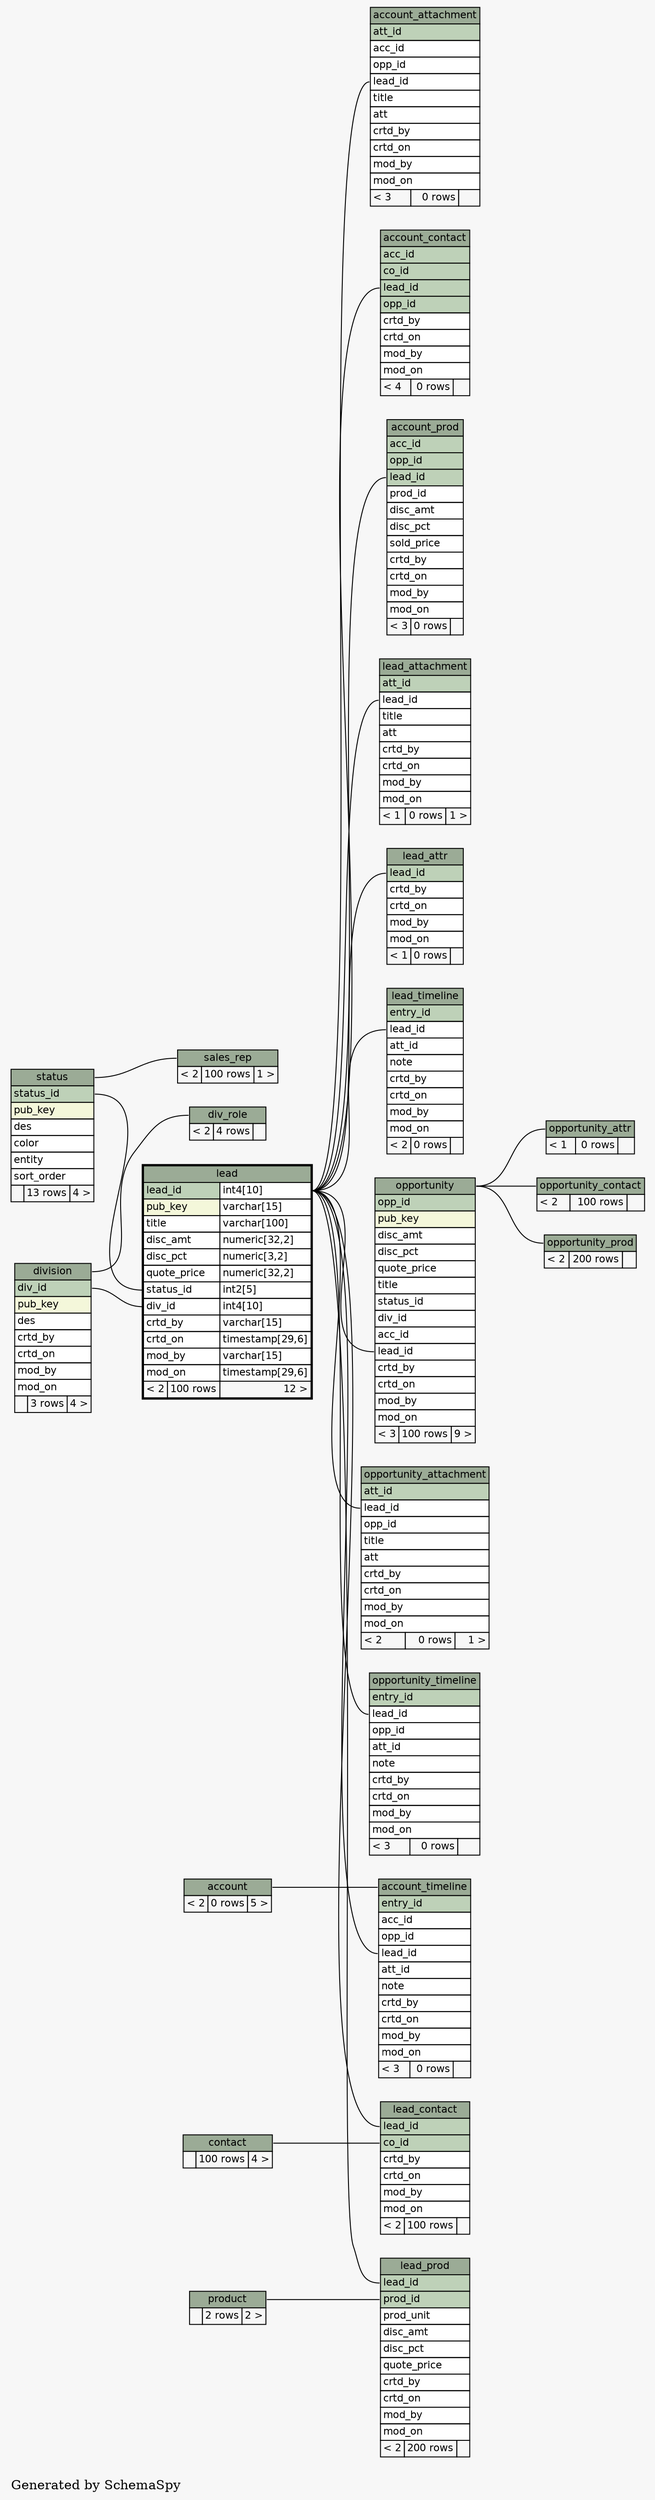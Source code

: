 // dot 2.38.0 on Windows 7 6.1
digraph "twoDegreesRelationshipsGraph" {
  graph [
    rankdir="RL"
    bgcolor="#f7f7f7"
    label="\nGenerated by SchemaSpy"
    labeljust="l"
  ];
  node [
    fontname="Helvetica"
    fontsize="11"
    shape="plaintext"
  ];
  edge [
    arrowsize="0.8"
  ];
  "account_attachment":"lead_id":w -> "lead":"lead_id.type":e [arrowtail=crowodot arrowhead=none];
  "account_contact":"lead_id":w -> "lead":"lead_id.type":e [arrowtail=crowtee arrowhead=none];
  "account_prod":"lead_id":w -> "lead":"lead_id.type":e [arrowtail=crowtee arrowhead=none];
  "account_timeline":"account_timeline.heading":w -> "account":"account.heading":e [arrowtail=crowtee arrowhead=none];
  "account_timeline":"lead_id":w -> "lead":"lead_id.type":e [arrowtail=crowodot arrowhead=none];
  "div_role":"div_role.heading":w -> "division":"division.heading":e [arrowtail=crowtee arrowhead=none];
  "lead":"div_id":w -> "division":"div_id":e [arrowtail=crowtee arrowhead=none];
  "lead":"status_id":w -> "status":"status_id":e [arrowtail=crowtee arrowhead=none];
  "lead_attachment":"lead_id":w -> "lead":"lead_id.type":e [arrowtail=crowtee arrowhead=none];
  "lead_attr":"lead_id":w -> "lead":"lead_id.type":e [arrowtail=tee arrowhead=none];
  "lead_contact":"co_id":w -> "contact":"contact.heading":e [arrowtail=crowtee arrowhead=none];
  "lead_contact":"lead_id":w -> "lead":"lead_id.type":e [arrowtail=crowtee arrowhead=none];
  "lead_prod":"lead_id":w -> "lead":"lead_id.type":e [arrowtail=crowtee arrowhead=none];
  "lead_prod":"prod_id":w -> "product":"product.heading":e [arrowtail=crowtee arrowhead=none];
  "lead_timeline":"lead_id":w -> "lead":"lead_id.type":e [arrowtail=crowtee arrowhead=none];
  "opportunity":"lead_id":w -> "lead":"lead_id.type":e [arrowtail=crowodot arrowhead=none];
  "opportunity_attachment":"lead_id":w -> "lead":"lead_id.type":e [arrowtail=crowtee arrowhead=none];
  "opportunity_attr":"opportunity_attr.heading":w -> "opportunity":"opportunity.heading":e [arrowtail=tee arrowhead=none];
  "opportunity_contact":"opportunity_contact.heading":w -> "opportunity":"opportunity.heading":e [arrowtail=crowtee arrowhead=none];
  "opportunity_prod":"opportunity_prod.heading":w -> "opportunity":"opportunity.heading":e [arrowtail=crowtee arrowhead=none];
  "opportunity_timeline":"lead_id":w -> "lead":"lead_id.type":e [arrowtail=crowodot arrowhead=none];
  "sales_rep":"sales_rep.heading":w -> "status":"status.heading":e [arrowtail=crowtee arrowhead=none];
  "account" [
    label=<
    <TABLE BORDER="0" CELLBORDER="1" CELLSPACING="0" BGCOLOR="#ffffff">
      <TR><TD PORT="account.heading" COLSPAN="3" BGCOLOR="#9bab96" ALIGN="CENTER">account</TD></TR>
      <TR><TD ALIGN="LEFT" BGCOLOR="#f7f7f7">&lt; 2</TD><TD ALIGN="RIGHT" BGCOLOR="#f7f7f7">0 rows</TD><TD ALIGN="RIGHT" BGCOLOR="#f7f7f7">5 &gt;</TD></TR>
    </TABLE>>
    URL="account.html#graph"
    tooltip="account"
  ];
  "account_attachment" [
    label=<
    <TABLE BORDER="0" CELLBORDER="1" CELLSPACING="0" BGCOLOR="#ffffff">
      <TR><TD PORT="account_attachment.heading" COLSPAN="3" BGCOLOR="#9bab96" ALIGN="CENTER">account_attachment</TD></TR>
      <TR><TD PORT="att_id" COLSPAN="3" BGCOLOR="#bed1b8" ALIGN="LEFT">att_id</TD></TR>
      <TR><TD PORT="acc_id" COLSPAN="3" ALIGN="LEFT">acc_id</TD></TR>
      <TR><TD PORT="opp_id" COLSPAN="3" ALIGN="LEFT">opp_id</TD></TR>
      <TR><TD PORT="lead_id" COLSPAN="3" ALIGN="LEFT">lead_id</TD></TR>
      <TR><TD PORT="title" COLSPAN="3" ALIGN="LEFT">title</TD></TR>
      <TR><TD PORT="att" COLSPAN="3" ALIGN="LEFT">att</TD></TR>
      <TR><TD PORT="crtd_by" COLSPAN="3" ALIGN="LEFT">crtd_by</TD></TR>
      <TR><TD PORT="crtd_on" COLSPAN="3" ALIGN="LEFT">crtd_on</TD></TR>
      <TR><TD PORT="mod_by" COLSPAN="3" ALIGN="LEFT">mod_by</TD></TR>
      <TR><TD PORT="mod_on" COLSPAN="3" ALIGN="LEFT">mod_on</TD></TR>
      <TR><TD ALIGN="LEFT" BGCOLOR="#f7f7f7">&lt; 3</TD><TD ALIGN="RIGHT" BGCOLOR="#f7f7f7">0 rows</TD><TD ALIGN="RIGHT" BGCOLOR="#f7f7f7">  </TD></TR>
    </TABLE>>
    URL="account_attachment.html#graph"
    tooltip="account_attachment"
  ];
  "account_contact" [
    label=<
    <TABLE BORDER="0" CELLBORDER="1" CELLSPACING="0" BGCOLOR="#ffffff">
      <TR><TD PORT="account_contact.heading" COLSPAN="3" BGCOLOR="#9bab96" ALIGN="CENTER">account_contact</TD></TR>
      <TR><TD PORT="acc_id" COLSPAN="3" BGCOLOR="#bed1b8" ALIGN="LEFT">acc_id</TD></TR>
      <TR><TD PORT="co_id" COLSPAN="3" BGCOLOR="#bed1b8" ALIGN="LEFT">co_id</TD></TR>
      <TR><TD PORT="lead_id" COLSPAN="3" BGCOLOR="#bed1b8" ALIGN="LEFT">lead_id</TD></TR>
      <TR><TD PORT="opp_id" COLSPAN="3" BGCOLOR="#bed1b8" ALIGN="LEFT">opp_id</TD></TR>
      <TR><TD PORT="crtd_by" COLSPAN="3" ALIGN="LEFT">crtd_by</TD></TR>
      <TR><TD PORT="crtd_on" COLSPAN="3" ALIGN="LEFT">crtd_on</TD></TR>
      <TR><TD PORT="mod_by" COLSPAN="3" ALIGN="LEFT">mod_by</TD></TR>
      <TR><TD PORT="mod_on" COLSPAN="3" ALIGN="LEFT">mod_on</TD></TR>
      <TR><TD ALIGN="LEFT" BGCOLOR="#f7f7f7">&lt; 4</TD><TD ALIGN="RIGHT" BGCOLOR="#f7f7f7">0 rows</TD><TD ALIGN="RIGHT" BGCOLOR="#f7f7f7">  </TD></TR>
    </TABLE>>
    URL="account_contact.html#graph"
    tooltip="account_contact"
  ];
  "account_prod" [
    label=<
    <TABLE BORDER="0" CELLBORDER="1" CELLSPACING="0" BGCOLOR="#ffffff">
      <TR><TD PORT="account_prod.heading" COLSPAN="3" BGCOLOR="#9bab96" ALIGN="CENTER">account_prod</TD></TR>
      <TR><TD PORT="acc_id" COLSPAN="3" BGCOLOR="#bed1b8" ALIGN="LEFT">acc_id</TD></TR>
      <TR><TD PORT="opp_id" COLSPAN="3" BGCOLOR="#bed1b8" ALIGN="LEFT">opp_id</TD></TR>
      <TR><TD PORT="lead_id" COLSPAN="3" BGCOLOR="#bed1b8" ALIGN="LEFT">lead_id</TD></TR>
      <TR><TD PORT="prod_id" COLSPAN="3" ALIGN="LEFT">prod_id</TD></TR>
      <TR><TD PORT="disc_amt" COLSPAN="3" ALIGN="LEFT">disc_amt</TD></TR>
      <TR><TD PORT="disc_pct" COLSPAN="3" ALIGN="LEFT">disc_pct</TD></TR>
      <TR><TD PORT="sold_price" COLSPAN="3" ALIGN="LEFT">sold_price</TD></TR>
      <TR><TD PORT="crtd_by" COLSPAN="3" ALIGN="LEFT">crtd_by</TD></TR>
      <TR><TD PORT="crtd_on" COLSPAN="3" ALIGN="LEFT">crtd_on</TD></TR>
      <TR><TD PORT="mod_by" COLSPAN="3" ALIGN="LEFT">mod_by</TD></TR>
      <TR><TD PORT="mod_on" COLSPAN="3" ALIGN="LEFT">mod_on</TD></TR>
      <TR><TD ALIGN="LEFT" BGCOLOR="#f7f7f7">&lt; 3</TD><TD ALIGN="RIGHT" BGCOLOR="#f7f7f7">0 rows</TD><TD ALIGN="RIGHT" BGCOLOR="#f7f7f7">  </TD></TR>
    </TABLE>>
    URL="account_prod.html#graph"
    tooltip="account_prod"
  ];
  "account_timeline" [
    label=<
    <TABLE BORDER="0" CELLBORDER="1" CELLSPACING="0" BGCOLOR="#ffffff">
      <TR><TD PORT="account_timeline.heading" COLSPAN="3" BGCOLOR="#9bab96" ALIGN="CENTER">account_timeline</TD></TR>
      <TR><TD PORT="entry_id" COLSPAN="3" BGCOLOR="#bed1b8" ALIGN="LEFT">entry_id</TD></TR>
      <TR><TD PORT="acc_id" COLSPAN="3" ALIGN="LEFT">acc_id</TD></TR>
      <TR><TD PORT="opp_id" COLSPAN="3" ALIGN="LEFT">opp_id</TD></TR>
      <TR><TD PORT="lead_id" COLSPAN="3" ALIGN="LEFT">lead_id</TD></TR>
      <TR><TD PORT="att_id" COLSPAN="3" ALIGN="LEFT">att_id</TD></TR>
      <TR><TD PORT="note" COLSPAN="3" ALIGN="LEFT">note</TD></TR>
      <TR><TD PORT="crtd_by" COLSPAN="3" ALIGN="LEFT">crtd_by</TD></TR>
      <TR><TD PORT="crtd_on" COLSPAN="3" ALIGN="LEFT">crtd_on</TD></TR>
      <TR><TD PORT="mod_by" COLSPAN="3" ALIGN="LEFT">mod_by</TD></TR>
      <TR><TD PORT="mod_on" COLSPAN="3" ALIGN="LEFT">mod_on</TD></TR>
      <TR><TD ALIGN="LEFT" BGCOLOR="#f7f7f7">&lt; 3</TD><TD ALIGN="RIGHT" BGCOLOR="#f7f7f7">0 rows</TD><TD ALIGN="RIGHT" BGCOLOR="#f7f7f7">  </TD></TR>
    </TABLE>>
    URL="account_timeline.html#graph"
    tooltip="account_timeline"
  ];
  "contact" [
    label=<
    <TABLE BORDER="0" CELLBORDER="1" CELLSPACING="0" BGCOLOR="#ffffff">
      <TR><TD PORT="contact.heading" COLSPAN="3" BGCOLOR="#9bab96" ALIGN="CENTER">contact</TD></TR>
      <TR><TD ALIGN="LEFT" BGCOLOR="#f7f7f7">  </TD><TD ALIGN="RIGHT" BGCOLOR="#f7f7f7">100 rows</TD><TD ALIGN="RIGHT" BGCOLOR="#f7f7f7">4 &gt;</TD></TR>
    </TABLE>>
    URL="contact.html#graph"
    tooltip="contact"
  ];
  "div_role" [
    label=<
    <TABLE BORDER="0" CELLBORDER="1" CELLSPACING="0" BGCOLOR="#ffffff">
      <TR><TD PORT="div_role.heading" COLSPAN="3" BGCOLOR="#9bab96" ALIGN="CENTER">div_role</TD></TR>
      <TR><TD ALIGN="LEFT" BGCOLOR="#f7f7f7">&lt; 2</TD><TD ALIGN="RIGHT" BGCOLOR="#f7f7f7">4 rows</TD><TD ALIGN="RIGHT" BGCOLOR="#f7f7f7">  </TD></TR>
    </TABLE>>
    URL="div_role.html#graph"
    tooltip="div_role"
  ];
  "division" [
    label=<
    <TABLE BORDER="0" CELLBORDER="1" CELLSPACING="0" BGCOLOR="#ffffff">
      <TR><TD PORT="division.heading" COLSPAN="3" BGCOLOR="#9bab96" ALIGN="CENTER">division</TD></TR>
      <TR><TD PORT="div_id" COLSPAN="3" BGCOLOR="#bed1b8" ALIGN="LEFT">div_id</TD></TR>
      <TR><TD PORT="pub_key" COLSPAN="3" BGCOLOR="#f4f7da" ALIGN="LEFT">pub_key</TD></TR>
      <TR><TD PORT="des" COLSPAN="3" ALIGN="LEFT">des</TD></TR>
      <TR><TD PORT="crtd_by" COLSPAN="3" ALIGN="LEFT">crtd_by</TD></TR>
      <TR><TD PORT="crtd_on" COLSPAN="3" ALIGN="LEFT">crtd_on</TD></TR>
      <TR><TD PORT="mod_by" COLSPAN="3" ALIGN="LEFT">mod_by</TD></TR>
      <TR><TD PORT="mod_on" COLSPAN="3" ALIGN="LEFT">mod_on</TD></TR>
      <TR><TD ALIGN="LEFT" BGCOLOR="#f7f7f7">  </TD><TD ALIGN="RIGHT" BGCOLOR="#f7f7f7">3 rows</TD><TD ALIGN="RIGHT" BGCOLOR="#f7f7f7">4 &gt;</TD></TR>
    </TABLE>>
    URL="division.html#graph"
    tooltip="division"
  ];
  "lead" [
    label=<
    <TABLE BORDER="2" CELLBORDER="1" CELLSPACING="0" BGCOLOR="#ffffff">
      <TR><TD PORT="lead.heading" COLSPAN="3" BGCOLOR="#9bab96" ALIGN="CENTER">lead</TD></TR>
      <TR><TD PORT="lead_id" COLSPAN="2" BGCOLOR="#bed1b8" ALIGN="LEFT">lead_id</TD><TD PORT="lead_id.type" ALIGN="LEFT">int4[10]</TD></TR>
      <TR><TD PORT="pub_key" COLSPAN="2" BGCOLOR="#f4f7da" ALIGN="LEFT">pub_key</TD><TD PORT="pub_key.type" ALIGN="LEFT">varchar[15]</TD></TR>
      <TR><TD PORT="title" COLSPAN="2" ALIGN="LEFT">title</TD><TD PORT="title.type" ALIGN="LEFT">varchar[100]</TD></TR>
      <TR><TD PORT="disc_amt" COLSPAN="2" ALIGN="LEFT">disc_amt</TD><TD PORT="disc_amt.type" ALIGN="LEFT">numeric[32,2]</TD></TR>
      <TR><TD PORT="disc_pct" COLSPAN="2" ALIGN="LEFT">disc_pct</TD><TD PORT="disc_pct.type" ALIGN="LEFT">numeric[3,2]</TD></TR>
      <TR><TD PORT="quote_price" COLSPAN="2" ALIGN="LEFT">quote_price</TD><TD PORT="quote_price.type" ALIGN="LEFT">numeric[32,2]</TD></TR>
      <TR><TD PORT="status_id" COLSPAN="2" ALIGN="LEFT">status_id</TD><TD PORT="status_id.type" ALIGN="LEFT">int2[5]</TD></TR>
      <TR><TD PORT="div_id" COLSPAN="2" ALIGN="LEFT">div_id</TD><TD PORT="div_id.type" ALIGN="LEFT">int4[10]</TD></TR>
      <TR><TD PORT="crtd_by" COLSPAN="2" ALIGN="LEFT">crtd_by</TD><TD PORT="crtd_by.type" ALIGN="LEFT">varchar[15]</TD></TR>
      <TR><TD PORT="crtd_on" COLSPAN="2" ALIGN="LEFT">crtd_on</TD><TD PORT="crtd_on.type" ALIGN="LEFT">timestamp[29,6]</TD></TR>
      <TR><TD PORT="mod_by" COLSPAN="2" ALIGN="LEFT">mod_by</TD><TD PORT="mod_by.type" ALIGN="LEFT">varchar[15]</TD></TR>
      <TR><TD PORT="mod_on" COLSPAN="2" ALIGN="LEFT">mod_on</TD><TD PORT="mod_on.type" ALIGN="LEFT">timestamp[29,6]</TD></TR>
      <TR><TD ALIGN="LEFT" BGCOLOR="#f7f7f7">&lt; 2</TD><TD ALIGN="RIGHT" BGCOLOR="#f7f7f7">100 rows</TD><TD ALIGN="RIGHT" BGCOLOR="#f7f7f7">12 &gt;</TD></TR>
    </TABLE>>
    URL="lead.html#"
    tooltip="lead"
  ];
  "lead_attachment" [
    label=<
    <TABLE BORDER="0" CELLBORDER="1" CELLSPACING="0" BGCOLOR="#ffffff">
      <TR><TD PORT="lead_attachment.heading" COLSPAN="3" BGCOLOR="#9bab96" ALIGN="CENTER">lead_attachment</TD></TR>
      <TR><TD PORT="att_id" COLSPAN="3" BGCOLOR="#bed1b8" ALIGN="LEFT">att_id</TD></TR>
      <TR><TD PORT="lead_id" COLSPAN="3" ALIGN="LEFT">lead_id</TD></TR>
      <TR><TD PORT="title" COLSPAN="3" ALIGN="LEFT">title</TD></TR>
      <TR><TD PORT="att" COLSPAN="3" ALIGN="LEFT">att</TD></TR>
      <TR><TD PORT="crtd_by" COLSPAN="3" ALIGN="LEFT">crtd_by</TD></TR>
      <TR><TD PORT="crtd_on" COLSPAN="3" ALIGN="LEFT">crtd_on</TD></TR>
      <TR><TD PORT="mod_by" COLSPAN="3" ALIGN="LEFT">mod_by</TD></TR>
      <TR><TD PORT="mod_on" COLSPAN="3" ALIGN="LEFT">mod_on</TD></TR>
      <TR><TD ALIGN="LEFT" BGCOLOR="#f7f7f7">&lt; 1</TD><TD ALIGN="RIGHT" BGCOLOR="#f7f7f7">0 rows</TD><TD ALIGN="RIGHT" BGCOLOR="#f7f7f7">1 &gt;</TD></TR>
    </TABLE>>
    URL="lead_attachment.html#graph"
    tooltip="lead_attachment"
  ];
  "lead_attr" [
    label=<
    <TABLE BORDER="0" CELLBORDER="1" CELLSPACING="0" BGCOLOR="#ffffff">
      <TR><TD PORT="lead_attr.heading" COLSPAN="3" BGCOLOR="#9bab96" ALIGN="CENTER">lead_attr</TD></TR>
      <TR><TD PORT="lead_id" COLSPAN="3" BGCOLOR="#bed1b8" ALIGN="LEFT">lead_id</TD></TR>
      <TR><TD PORT="crtd_by" COLSPAN="3" ALIGN="LEFT">crtd_by</TD></TR>
      <TR><TD PORT="crtd_on" COLSPAN="3" ALIGN="LEFT">crtd_on</TD></TR>
      <TR><TD PORT="mod_by" COLSPAN="3" ALIGN="LEFT">mod_by</TD></TR>
      <TR><TD PORT="mod_on" COLSPAN="3" ALIGN="LEFT">mod_on</TD></TR>
      <TR><TD ALIGN="LEFT" BGCOLOR="#f7f7f7">&lt; 1</TD><TD ALIGN="RIGHT" BGCOLOR="#f7f7f7">0 rows</TD><TD ALIGN="RIGHT" BGCOLOR="#f7f7f7">  </TD></TR>
    </TABLE>>
    URL="lead_attr.html#graph"
    tooltip="lead_attr"
  ];
  "lead_contact" [
    label=<
    <TABLE BORDER="0" CELLBORDER="1" CELLSPACING="0" BGCOLOR="#ffffff">
      <TR><TD PORT="lead_contact.heading" COLSPAN="3" BGCOLOR="#9bab96" ALIGN="CENTER">lead_contact</TD></TR>
      <TR><TD PORT="lead_id" COLSPAN="3" BGCOLOR="#bed1b8" ALIGN="LEFT">lead_id</TD></TR>
      <TR><TD PORT="co_id" COLSPAN="3" BGCOLOR="#bed1b8" ALIGN="LEFT">co_id</TD></TR>
      <TR><TD PORT="crtd_by" COLSPAN="3" ALIGN="LEFT">crtd_by</TD></TR>
      <TR><TD PORT="crtd_on" COLSPAN="3" ALIGN="LEFT">crtd_on</TD></TR>
      <TR><TD PORT="mod_by" COLSPAN="3" ALIGN="LEFT">mod_by</TD></TR>
      <TR><TD PORT="mod_on" COLSPAN="3" ALIGN="LEFT">mod_on</TD></TR>
      <TR><TD ALIGN="LEFT" BGCOLOR="#f7f7f7">&lt; 2</TD><TD ALIGN="RIGHT" BGCOLOR="#f7f7f7">100 rows</TD><TD ALIGN="RIGHT" BGCOLOR="#f7f7f7">  </TD></TR>
    </TABLE>>
    URL="lead_contact.html#graph"
    tooltip="lead_contact"
  ];
  "lead_prod" [
    label=<
    <TABLE BORDER="0" CELLBORDER="1" CELLSPACING="0" BGCOLOR="#ffffff">
      <TR><TD PORT="lead_prod.heading" COLSPAN="3" BGCOLOR="#9bab96" ALIGN="CENTER">lead_prod</TD></TR>
      <TR><TD PORT="lead_id" COLSPAN="3" BGCOLOR="#bed1b8" ALIGN="LEFT">lead_id</TD></TR>
      <TR><TD PORT="prod_id" COLSPAN="3" BGCOLOR="#bed1b8" ALIGN="LEFT">prod_id</TD></TR>
      <TR><TD PORT="prod_unit" COLSPAN="3" ALIGN="LEFT">prod_unit</TD></TR>
      <TR><TD PORT="disc_amt" COLSPAN="3" ALIGN="LEFT">disc_amt</TD></TR>
      <TR><TD PORT="disc_pct" COLSPAN="3" ALIGN="LEFT">disc_pct</TD></TR>
      <TR><TD PORT="quote_price" COLSPAN="3" ALIGN="LEFT">quote_price</TD></TR>
      <TR><TD PORT="crtd_by" COLSPAN="3" ALIGN="LEFT">crtd_by</TD></TR>
      <TR><TD PORT="crtd_on" COLSPAN="3" ALIGN="LEFT">crtd_on</TD></TR>
      <TR><TD PORT="mod_by" COLSPAN="3" ALIGN="LEFT">mod_by</TD></TR>
      <TR><TD PORT="mod_on" COLSPAN="3" ALIGN="LEFT">mod_on</TD></TR>
      <TR><TD ALIGN="LEFT" BGCOLOR="#f7f7f7">&lt; 2</TD><TD ALIGN="RIGHT" BGCOLOR="#f7f7f7">200 rows</TD><TD ALIGN="RIGHT" BGCOLOR="#f7f7f7">  </TD></TR>
    </TABLE>>
    URL="lead_prod.html#graph"
    tooltip="lead_prod"
  ];
  "lead_timeline" [
    label=<
    <TABLE BORDER="0" CELLBORDER="1" CELLSPACING="0" BGCOLOR="#ffffff">
      <TR><TD PORT="lead_timeline.heading" COLSPAN="3" BGCOLOR="#9bab96" ALIGN="CENTER">lead_timeline</TD></TR>
      <TR><TD PORT="entry_id" COLSPAN="3" BGCOLOR="#bed1b8" ALIGN="LEFT">entry_id</TD></TR>
      <TR><TD PORT="lead_id" COLSPAN="3" ALIGN="LEFT">lead_id</TD></TR>
      <TR><TD PORT="att_id" COLSPAN="3" ALIGN="LEFT">att_id</TD></TR>
      <TR><TD PORT="note" COLSPAN="3" ALIGN="LEFT">note</TD></TR>
      <TR><TD PORT="crtd_by" COLSPAN="3" ALIGN="LEFT">crtd_by</TD></TR>
      <TR><TD PORT="crtd_on" COLSPAN="3" ALIGN="LEFT">crtd_on</TD></TR>
      <TR><TD PORT="mod_by" COLSPAN="3" ALIGN="LEFT">mod_by</TD></TR>
      <TR><TD PORT="mod_on" COLSPAN="3" ALIGN="LEFT">mod_on</TD></TR>
      <TR><TD ALIGN="LEFT" BGCOLOR="#f7f7f7">&lt; 2</TD><TD ALIGN="RIGHT" BGCOLOR="#f7f7f7">0 rows</TD><TD ALIGN="RIGHT" BGCOLOR="#f7f7f7">  </TD></TR>
    </TABLE>>
    URL="lead_timeline.html#graph"
    tooltip="lead_timeline"
  ];
  "opportunity" [
    label=<
    <TABLE BORDER="0" CELLBORDER="1" CELLSPACING="0" BGCOLOR="#ffffff">
      <TR><TD PORT="opportunity.heading" COLSPAN="3" BGCOLOR="#9bab96" ALIGN="CENTER">opportunity</TD></TR>
      <TR><TD PORT="opp_id" COLSPAN="3" BGCOLOR="#bed1b8" ALIGN="LEFT">opp_id</TD></TR>
      <TR><TD PORT="pub_key" COLSPAN="3" BGCOLOR="#f4f7da" ALIGN="LEFT">pub_key</TD></TR>
      <TR><TD PORT="disc_amt" COLSPAN="3" ALIGN="LEFT">disc_amt</TD></TR>
      <TR><TD PORT="disc_pct" COLSPAN="3" ALIGN="LEFT">disc_pct</TD></TR>
      <TR><TD PORT="quote_price" COLSPAN="3" ALIGN="LEFT">quote_price</TD></TR>
      <TR><TD PORT="title" COLSPAN="3" ALIGN="LEFT">title</TD></TR>
      <TR><TD PORT="status_id" COLSPAN="3" ALIGN="LEFT">status_id</TD></TR>
      <TR><TD PORT="div_id" COLSPAN="3" ALIGN="LEFT">div_id</TD></TR>
      <TR><TD PORT="acc_id" COLSPAN="3" ALIGN="LEFT">acc_id</TD></TR>
      <TR><TD PORT="lead_id" COLSPAN="3" ALIGN="LEFT">lead_id</TD></TR>
      <TR><TD PORT="crtd_by" COLSPAN="3" ALIGN="LEFT">crtd_by</TD></TR>
      <TR><TD PORT="crtd_on" COLSPAN="3" ALIGN="LEFT">crtd_on</TD></TR>
      <TR><TD PORT="mod_by" COLSPAN="3" ALIGN="LEFT">mod_by</TD></TR>
      <TR><TD PORT="mod_on" COLSPAN="3" ALIGN="LEFT">mod_on</TD></TR>
      <TR><TD ALIGN="LEFT" BGCOLOR="#f7f7f7">&lt; 3</TD><TD ALIGN="RIGHT" BGCOLOR="#f7f7f7">100 rows</TD><TD ALIGN="RIGHT" BGCOLOR="#f7f7f7">9 &gt;</TD></TR>
    </TABLE>>
    URL="opportunity.html#graph"
    tooltip="opportunity"
  ];
  "opportunity_attachment" [
    label=<
    <TABLE BORDER="0" CELLBORDER="1" CELLSPACING="0" BGCOLOR="#ffffff">
      <TR><TD PORT="opportunity_attachment.heading" COLSPAN="3" BGCOLOR="#9bab96" ALIGN="CENTER">opportunity_attachment</TD></TR>
      <TR><TD PORT="att_id" COLSPAN="3" BGCOLOR="#bed1b8" ALIGN="LEFT">att_id</TD></TR>
      <TR><TD PORT="lead_id" COLSPAN="3" ALIGN="LEFT">lead_id</TD></TR>
      <TR><TD PORT="opp_id" COLSPAN="3" ALIGN="LEFT">opp_id</TD></TR>
      <TR><TD PORT="title" COLSPAN="3" ALIGN="LEFT">title</TD></TR>
      <TR><TD PORT="att" COLSPAN="3" ALIGN="LEFT">att</TD></TR>
      <TR><TD PORT="crtd_by" COLSPAN="3" ALIGN="LEFT">crtd_by</TD></TR>
      <TR><TD PORT="crtd_on" COLSPAN="3" ALIGN="LEFT">crtd_on</TD></TR>
      <TR><TD PORT="mod_by" COLSPAN="3" ALIGN="LEFT">mod_by</TD></TR>
      <TR><TD PORT="mod_on" COLSPAN="3" ALIGN="LEFT">mod_on</TD></TR>
      <TR><TD ALIGN="LEFT" BGCOLOR="#f7f7f7">&lt; 2</TD><TD ALIGN="RIGHT" BGCOLOR="#f7f7f7">0 rows</TD><TD ALIGN="RIGHT" BGCOLOR="#f7f7f7">1 &gt;</TD></TR>
    </TABLE>>
    URL="opportunity_attachment.html#graph"
    tooltip="opportunity_attachment"
  ];
  "opportunity_attr" [
    label=<
    <TABLE BORDER="0" CELLBORDER="1" CELLSPACING="0" BGCOLOR="#ffffff">
      <TR><TD PORT="opportunity_attr.heading" COLSPAN="3" BGCOLOR="#9bab96" ALIGN="CENTER">opportunity_attr</TD></TR>
      <TR><TD ALIGN="LEFT" BGCOLOR="#f7f7f7">&lt; 1</TD><TD ALIGN="RIGHT" BGCOLOR="#f7f7f7">0 rows</TD><TD ALIGN="RIGHT" BGCOLOR="#f7f7f7">  </TD></TR>
    </TABLE>>
    URL="opportunity_attr.html#graph"
    tooltip="opportunity_attr"
  ];
  "opportunity_contact" [
    label=<
    <TABLE BORDER="0" CELLBORDER="1" CELLSPACING="0" BGCOLOR="#ffffff">
      <TR><TD PORT="opportunity_contact.heading" COLSPAN="3" BGCOLOR="#9bab96" ALIGN="CENTER">opportunity_contact</TD></TR>
      <TR><TD ALIGN="LEFT" BGCOLOR="#f7f7f7">&lt; 2</TD><TD ALIGN="RIGHT" BGCOLOR="#f7f7f7">100 rows</TD><TD ALIGN="RIGHT" BGCOLOR="#f7f7f7">  </TD></TR>
    </TABLE>>
    URL="opportunity_contact.html#graph"
    tooltip="opportunity_contact"
  ];
  "opportunity_prod" [
    label=<
    <TABLE BORDER="0" CELLBORDER="1" CELLSPACING="0" BGCOLOR="#ffffff">
      <TR><TD PORT="opportunity_prod.heading" COLSPAN="3" BGCOLOR="#9bab96" ALIGN="CENTER">opportunity_prod</TD></TR>
      <TR><TD ALIGN="LEFT" BGCOLOR="#f7f7f7">&lt; 2</TD><TD ALIGN="RIGHT" BGCOLOR="#f7f7f7">200 rows</TD><TD ALIGN="RIGHT" BGCOLOR="#f7f7f7">  </TD></TR>
    </TABLE>>
    URL="opportunity_prod.html#graph"
    tooltip="opportunity_prod"
  ];
  "opportunity_timeline" [
    label=<
    <TABLE BORDER="0" CELLBORDER="1" CELLSPACING="0" BGCOLOR="#ffffff">
      <TR><TD PORT="opportunity_timeline.heading" COLSPAN="3" BGCOLOR="#9bab96" ALIGN="CENTER">opportunity_timeline</TD></TR>
      <TR><TD PORT="entry_id" COLSPAN="3" BGCOLOR="#bed1b8" ALIGN="LEFT">entry_id</TD></TR>
      <TR><TD PORT="lead_id" COLSPAN="3" ALIGN="LEFT">lead_id</TD></TR>
      <TR><TD PORT="opp_id" COLSPAN="3" ALIGN="LEFT">opp_id</TD></TR>
      <TR><TD PORT="att_id" COLSPAN="3" ALIGN="LEFT">att_id</TD></TR>
      <TR><TD PORT="note" COLSPAN="3" ALIGN="LEFT">note</TD></TR>
      <TR><TD PORT="crtd_by" COLSPAN="3" ALIGN="LEFT">crtd_by</TD></TR>
      <TR><TD PORT="crtd_on" COLSPAN="3" ALIGN="LEFT">crtd_on</TD></TR>
      <TR><TD PORT="mod_by" COLSPAN="3" ALIGN="LEFT">mod_by</TD></TR>
      <TR><TD PORT="mod_on" COLSPAN="3" ALIGN="LEFT">mod_on</TD></TR>
      <TR><TD ALIGN="LEFT" BGCOLOR="#f7f7f7">&lt; 3</TD><TD ALIGN="RIGHT" BGCOLOR="#f7f7f7">0 rows</TD><TD ALIGN="RIGHT" BGCOLOR="#f7f7f7">  </TD></TR>
    </TABLE>>
    URL="opportunity_timeline.html#graph"
    tooltip="opportunity_timeline"
  ];
  "product" [
    label=<
    <TABLE BORDER="0" CELLBORDER="1" CELLSPACING="0" BGCOLOR="#ffffff">
      <TR><TD PORT="product.heading" COLSPAN="3" BGCOLOR="#9bab96" ALIGN="CENTER">product</TD></TR>
      <TR><TD ALIGN="LEFT" BGCOLOR="#f7f7f7">  </TD><TD ALIGN="RIGHT" BGCOLOR="#f7f7f7">2 rows</TD><TD ALIGN="RIGHT" BGCOLOR="#f7f7f7">2 &gt;</TD></TR>
    </TABLE>>
    URL="product.html#graph"
    tooltip="product"
  ];
  "sales_rep" [
    label=<
    <TABLE BORDER="0" CELLBORDER="1" CELLSPACING="0" BGCOLOR="#ffffff">
      <TR><TD PORT="sales_rep.heading" COLSPAN="3" BGCOLOR="#9bab96" ALIGN="CENTER">sales_rep</TD></TR>
      <TR><TD ALIGN="LEFT" BGCOLOR="#f7f7f7">&lt; 2</TD><TD ALIGN="RIGHT" BGCOLOR="#f7f7f7">100 rows</TD><TD ALIGN="RIGHT" BGCOLOR="#f7f7f7">1 &gt;</TD></TR>
    </TABLE>>
    URL="sales_rep.html#graph"
    tooltip="sales_rep"
  ];
  "status" [
    label=<
    <TABLE BORDER="0" CELLBORDER="1" CELLSPACING="0" BGCOLOR="#ffffff">
      <TR><TD PORT="status.heading" COLSPAN="3" BGCOLOR="#9bab96" ALIGN="CENTER">status</TD></TR>
      <TR><TD PORT="status_id" COLSPAN="3" BGCOLOR="#bed1b8" ALIGN="LEFT">status_id</TD></TR>
      <TR><TD PORT="pub_key" COLSPAN="3" BGCOLOR="#f4f7da" ALIGN="LEFT">pub_key</TD></TR>
      <TR><TD PORT="des" COLSPAN="3" ALIGN="LEFT">des</TD></TR>
      <TR><TD PORT="color" COLSPAN="3" ALIGN="LEFT">color</TD></TR>
      <TR><TD PORT="entity" COLSPAN="3" ALIGN="LEFT">entity</TD></TR>
      <TR><TD PORT="sort_order" COLSPAN="3" ALIGN="LEFT">sort_order</TD></TR>
      <TR><TD ALIGN="LEFT" BGCOLOR="#f7f7f7">  </TD><TD ALIGN="RIGHT" BGCOLOR="#f7f7f7">13 rows</TD><TD ALIGN="RIGHT" BGCOLOR="#f7f7f7">4 &gt;</TD></TR>
    </TABLE>>
    URL="status.html#graph"
    tooltip="status"
  ];
}
